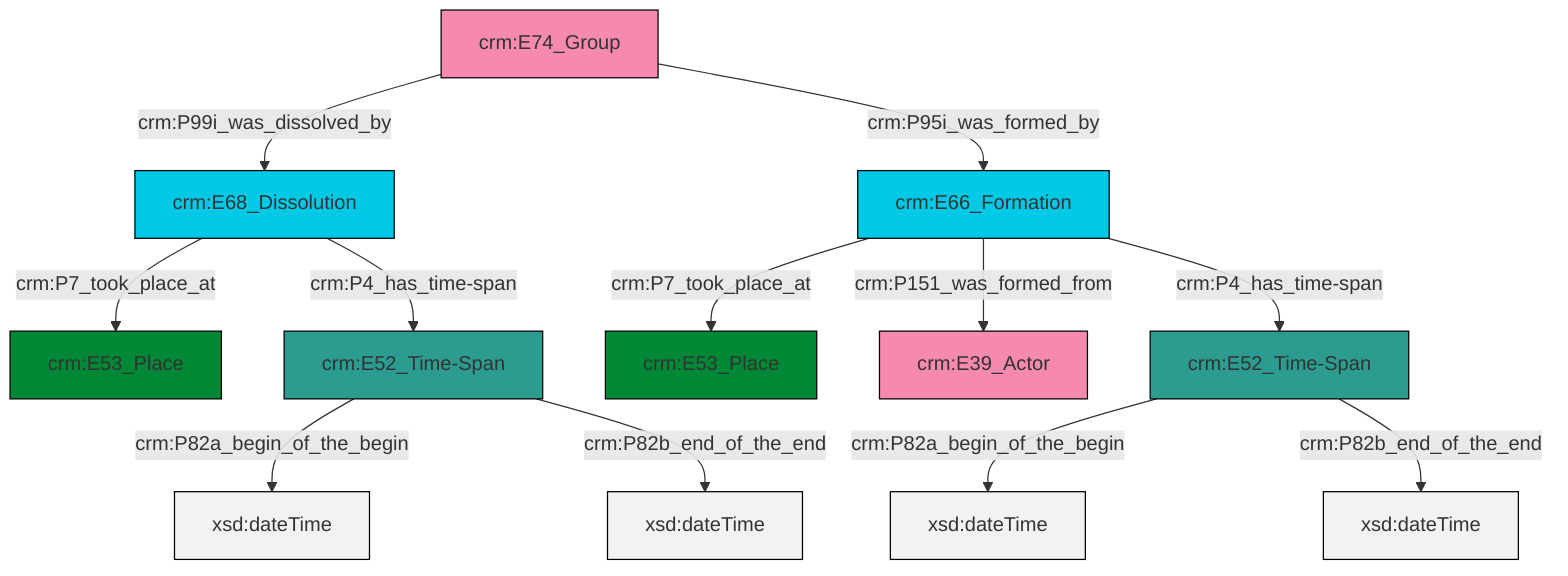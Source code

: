 graph TD
classDef Literal fill:#f2f2f2,stroke:#000000;
classDef CRM_Entity fill:#FFFFFF,stroke:#000000;
classDef Temporal_Entity fill:#00C9E6, stroke:#000000;
classDef Type fill:#E18312, stroke:#000000;
classDef Time-Span fill:#2C9C91, stroke:#000000;
classDef Appellation fill:#FFEB7F, stroke:#000000;
classDef Place fill:#008836, stroke:#000000;
classDef Persistent_Item fill:#B266B2, stroke:#000000;
classDef Conceptual_Object fill:#FFD700, stroke:#000000;
classDef Physical_Thing fill:#D2B48C, stroke:#000000;
classDef Actor fill:#f58aad, stroke:#000000;
classDef PC_Classes fill:#4ce600, stroke:#000000;
classDef Multi fill:#cccccc,stroke:#000000;

2["crm:E66_Formation"]:::Temporal_Entity -->|crm:P7_took_place_at| 3["crm:E53_Place"]:::Place
2["crm:E66_Formation"]:::Temporal_Entity -->|crm:P151_was_formed_from| 4["crm:E39_Actor"]:::Actor
6["crm:E52_Time-Span"]:::Time-Span -->|crm:P82a_begin_of_the_begin| 7[xsd:dateTime]:::Literal
6["crm:E52_Time-Span"]:::Time-Span -->|crm:P82b_end_of_the_end| 8[xsd:dateTime]:::Literal
9["crm:E74_Group"]:::Actor -->|crm:P99i_was_dissolved_by| 0["crm:E68_Dissolution"]:::Temporal_Entity
10["crm:E52_Time-Span"]:::Time-Span -->|crm:P82a_begin_of_the_begin| 11[xsd:dateTime]:::Literal
9["crm:E74_Group"]:::Actor -->|crm:P95i_was_formed_by| 2["crm:E66_Formation"]:::Temporal_Entity
0["crm:E68_Dissolution"]:::Temporal_Entity -->|crm:P7_took_place_at| 14["crm:E53_Place"]:::Place
10["crm:E52_Time-Span"]:::Time-Span -->|crm:P82b_end_of_the_end| 15[xsd:dateTime]:::Literal
2["crm:E66_Formation"]:::Temporal_Entity -->|crm:P4_has_time-span| 10["crm:E52_Time-Span"]:::Time-Span
0["crm:E68_Dissolution"]:::Temporal_Entity -->|crm:P4_has_time-span| 6["crm:E52_Time-Span"]:::Time-Span